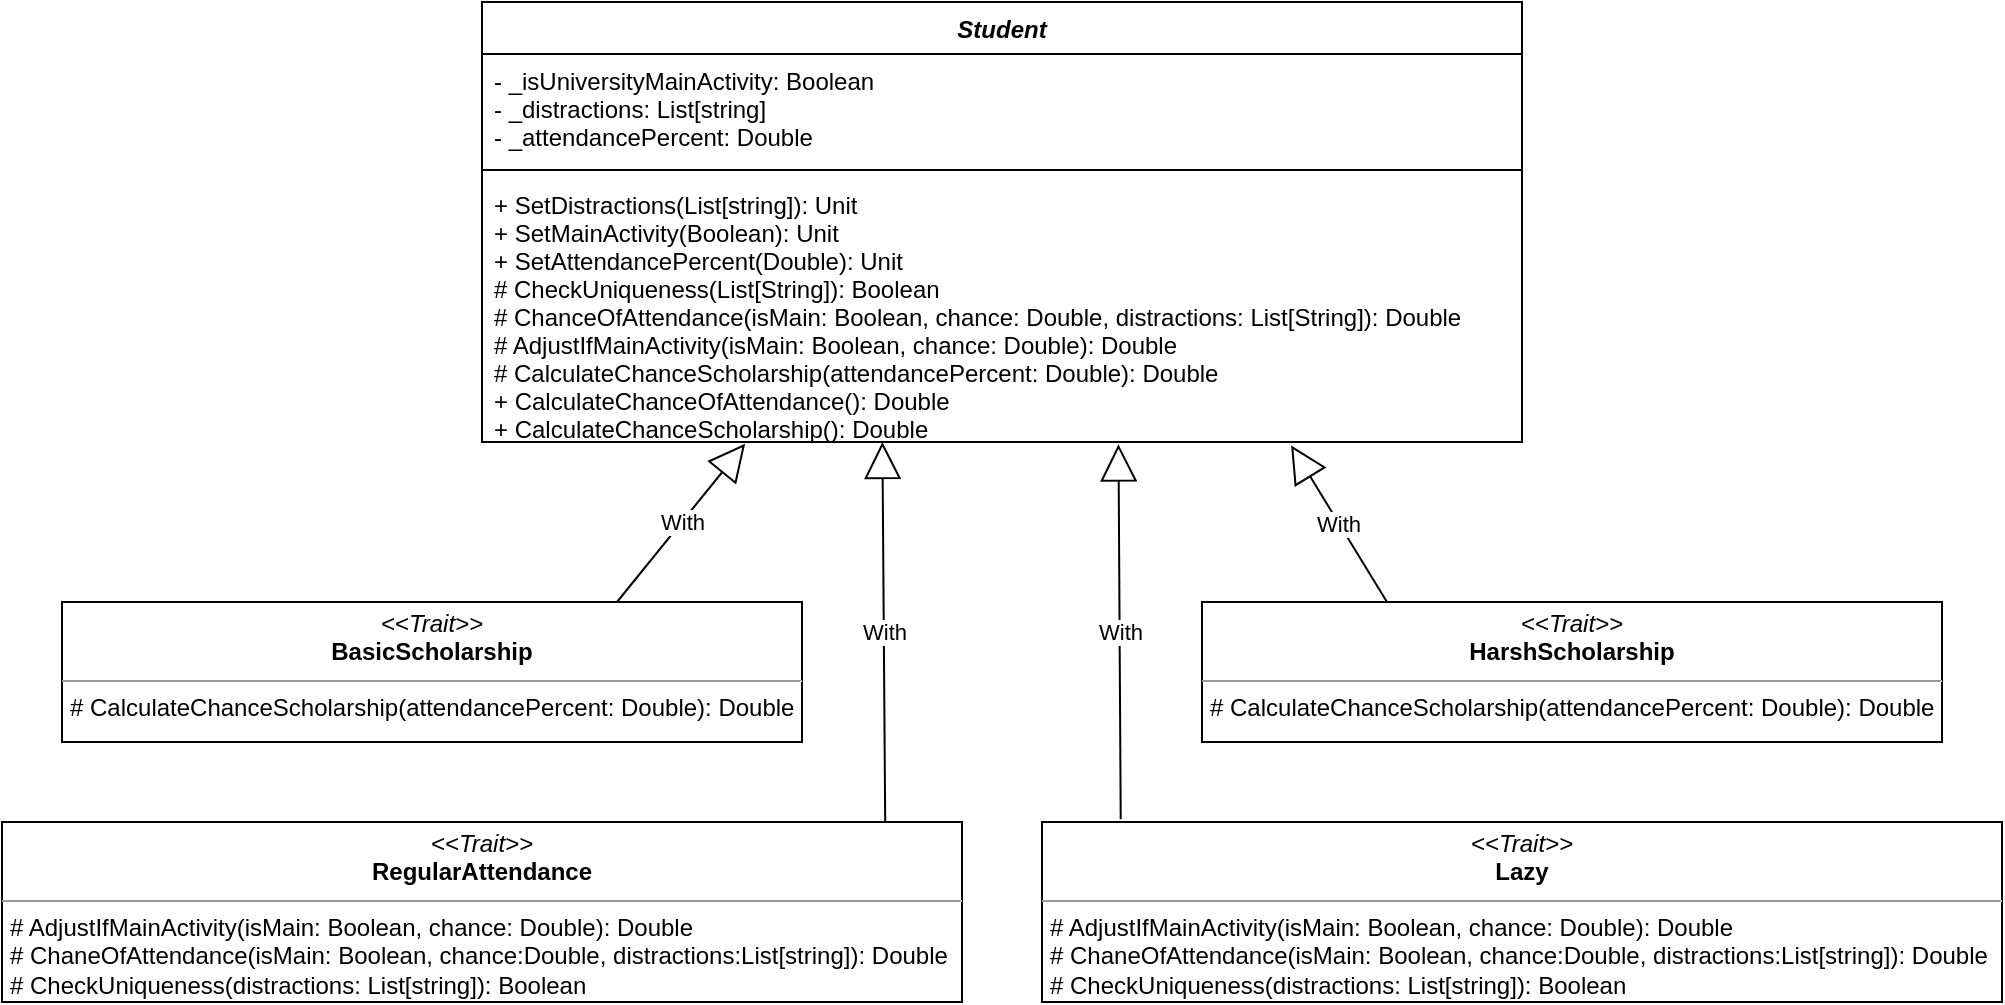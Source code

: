 <mxfile version="12.1.3" type="device" pages="1"><diagram id="UnhXqDa61X9mZ0e2Fls_" name="Page-1"><mxGraphModel dx="3197" dy="1517" grid="1" gridSize="10" guides="1" tooltips="1" connect="1" arrows="1" fold="1" page="1" pageScale="1" pageWidth="850" pageHeight="1100" math="0" shadow="0"><root><mxCell id="0"/><mxCell id="1" parent="0"/><mxCell id="LxFbRT9-tKBOqUQEM3YL-1" value="Student" style="swimlane;fontStyle=3;align=center;verticalAlign=top;childLayout=stackLayout;horizontal=1;startSize=26;horizontalStack=0;resizeParent=1;resizeParentMax=0;resizeLast=0;collapsible=1;marginBottom=0;" vertex="1" parent="1"><mxGeometry x="200" y="220" width="520" height="220" as="geometry"/></mxCell><mxCell id="LxFbRT9-tKBOqUQEM3YL-2" value="- _isUniversityMainActivity: Boolean&#10;- _distractions: List[string]&#10;- _attendancePercent: Double" style="text;strokeColor=none;fillColor=none;align=left;verticalAlign=top;spacingLeft=4;spacingRight=4;overflow=hidden;rotatable=0;points=[[0,0.5],[1,0.5]];portConstraint=eastwest;" vertex="1" parent="LxFbRT9-tKBOqUQEM3YL-1"><mxGeometry y="26" width="520" height="54" as="geometry"/></mxCell><mxCell id="LxFbRT9-tKBOqUQEM3YL-3" value="" style="line;strokeWidth=1;fillColor=none;align=left;verticalAlign=middle;spacingTop=-1;spacingLeft=3;spacingRight=3;rotatable=0;labelPosition=right;points=[];portConstraint=eastwest;" vertex="1" parent="LxFbRT9-tKBOqUQEM3YL-1"><mxGeometry y="80" width="520" height="8" as="geometry"/></mxCell><mxCell id="LxFbRT9-tKBOqUQEM3YL-4" value="+ SetDistractions(List[string]): Unit&#10;+ SetMainActivity(Boolean): Unit&#10;+ SetAttendancePercent(Double): Unit&#10;# CheckUniqueness(List[String]): Boolean&#10;# ChanceOfAttendance(isMain: Boolean, chance: Double, distractions: List[String]): Double&#10;# AdjustIfMainActivity(isMain: Boolean, chance: Double): Double&#10;# CalculateChanceScholarship(attendancePercent: Double): Double&#10;+ CalculateChanceOfAttendance(): Double&#10;+ CalculateChanceScholarship(): Double" style="text;strokeColor=none;fillColor=none;align=left;verticalAlign=top;spacingLeft=4;spacingRight=4;overflow=hidden;rotatable=0;points=[[0,0.5],[1,0.5]];portConstraint=eastwest;" vertex="1" parent="LxFbRT9-tKBOqUQEM3YL-1"><mxGeometry y="88" width="520" height="132" as="geometry"/></mxCell><mxCell id="LxFbRT9-tKBOqUQEM3YL-5" value="&lt;p style=&quot;margin: 0px ; margin-top: 4px ; text-align: center&quot;&gt;&lt;i&gt;&amp;lt;&amp;lt;Trait&amp;gt;&amp;gt;&lt;/i&gt;&lt;br&gt;&lt;b&gt;RegularAttendance&lt;/b&gt;&lt;/p&gt;&lt;hr size=&quot;1&quot;&gt;&lt;p style=&quot;margin: 0px ; margin-left: 4px&quot;&gt;# AdjustIfMainActivity(isMain: Boolean, chance: Double): Double&lt;br&gt;# ChaneOfAttendance(isMain: Boolean, chance:Double, distractions:List[string]): Double&lt;/p&gt;&lt;p style=&quot;margin: 0px ; margin-left: 4px&quot;&gt;# CheckUniqueness(distractions: List[string]): Boolean&lt;/p&gt;" style="verticalAlign=top;align=left;overflow=fill;fontSize=12;fontFamily=Helvetica;html=1;" vertex="1" parent="1"><mxGeometry x="-40" y="630" width="480" height="90" as="geometry"/></mxCell><mxCell id="LxFbRT9-tKBOqUQEM3YL-6" value="&lt;p style=&quot;margin: 0px ; margin-top: 4px ; text-align: center&quot;&gt;&lt;i&gt;&amp;lt;&amp;lt;Trait&amp;gt;&amp;gt;&lt;/i&gt;&lt;br&gt;&lt;b&gt;Lazy&lt;/b&gt;&lt;/p&gt;&lt;hr size=&quot;1&quot;&gt;&lt;p style=&quot;margin: 0px ; margin-left: 4px&quot;&gt;# AdjustIfMainActivity(isMain: Boolean, chance: Double): Double&lt;br&gt;# ChaneOfAttendance(isMain: Boolean, chance:Double, distractions:List[string]): Double&lt;/p&gt;&lt;p style=&quot;margin: 0px ; margin-left: 4px&quot;&gt;# CheckUniqueness(distractions: List[string]): Boolean&lt;/p&gt;" style="verticalAlign=top;align=left;overflow=fill;fontSize=12;fontFamily=Helvetica;html=1;" vertex="1" parent="1"><mxGeometry x="480" y="630" width="480" height="90" as="geometry"/></mxCell><mxCell id="LxFbRT9-tKBOqUQEM3YL-7" value="&lt;p style=&quot;margin: 0px ; margin-top: 4px ; text-align: center&quot;&gt;&lt;i&gt;&amp;lt;&amp;lt;Trait&amp;gt;&amp;gt;&lt;/i&gt;&lt;br&gt;&lt;b&gt;BasicScholarship&lt;/b&gt;&lt;/p&gt;&lt;hr size=&quot;1&quot;&gt;&lt;p style=&quot;margin: 0px ; margin-left: 4px&quot;&gt;# CalculateChanceScholarship(attendancePercent: Double): Double&lt;br&gt;&lt;/p&gt;" style="verticalAlign=top;align=left;overflow=fill;fontSize=12;fontFamily=Helvetica;html=1;" vertex="1" parent="1"><mxGeometry x="-10" y="520" width="370" height="70" as="geometry"/></mxCell><mxCell id="LxFbRT9-tKBOqUQEM3YL-8" value="&lt;p style=&quot;margin: 0px ; margin-top: 4px ; text-align: center&quot;&gt;&lt;i&gt;&amp;lt;&amp;lt;Trait&amp;gt;&amp;gt;&lt;/i&gt;&lt;br&gt;&lt;b&gt;HarshScholarship&lt;/b&gt;&lt;br&gt;&lt;/p&gt;&lt;hr size=&quot;1&quot;&gt;&lt;p style=&quot;margin: 0px ; margin-left: 4px&quot;&gt;# CalculateChanceScholarship(attendancePercent: Double): Double&lt;br&gt;&lt;/p&gt;" style="verticalAlign=top;align=left;overflow=fill;fontSize=12;fontFamily=Helvetica;html=1;" vertex="1" parent="1"><mxGeometry x="560" y="520" width="370" height="70" as="geometry"/></mxCell><mxCell id="LxFbRT9-tKBOqUQEM3YL-9" value="With" style="endArrow=block;endSize=16;endFill=0;html=1;entryX=0.253;entryY=1.007;entryDx=0;entryDy=0;entryPerimeter=0;exitX=0.75;exitY=0;exitDx=0;exitDy=0;" edge="1" parent="1" source="LxFbRT9-tKBOqUQEM3YL-7" target="LxFbRT9-tKBOqUQEM3YL-4"><mxGeometry width="160" relative="1" as="geometry"><mxPoint x="170" y="470" as="sourcePoint"/><mxPoint x="330" y="470" as="targetPoint"/></mxGeometry></mxCell><mxCell id="LxFbRT9-tKBOqUQEM3YL-10" value="With" style="endArrow=block;endSize=16;endFill=0;html=1;entryX=0.385;entryY=1;entryDx=0;entryDy=0;entryPerimeter=0;exitX=0.92;exitY=-0.002;exitDx=0;exitDy=0;exitPerimeter=0;" edge="1" parent="1" source="LxFbRT9-tKBOqUQEM3YL-5" target="LxFbRT9-tKBOqUQEM3YL-4"><mxGeometry width="160" relative="1" as="geometry"><mxPoint x="260" y="480" as="sourcePoint"/><mxPoint x="420" y="480" as="targetPoint"/></mxGeometry></mxCell><mxCell id="LxFbRT9-tKBOqUQEM3YL-11" value="With" style="endArrow=block;endSize=16;endFill=0;html=1;entryX=0.612;entryY=1.009;entryDx=0;entryDy=0;entryPerimeter=0;exitX=0.082;exitY=-0.016;exitDx=0;exitDy=0;exitPerimeter=0;" edge="1" parent="1" source="LxFbRT9-tKBOqUQEM3YL-6" target="LxFbRT9-tKBOqUQEM3YL-4"><mxGeometry width="160" relative="1" as="geometry"><mxPoint x="190" y="490" as="sourcePoint"/><mxPoint x="350" y="490" as="targetPoint"/></mxGeometry></mxCell><mxCell id="LxFbRT9-tKBOqUQEM3YL-12" value="With" style="endArrow=block;endSize=16;endFill=0;html=1;entryX=0.778;entryY=1.013;entryDx=0;entryDy=0;entryPerimeter=0;exitX=0.25;exitY=0;exitDx=0;exitDy=0;" edge="1" parent="1" source="LxFbRT9-tKBOqUQEM3YL-8" target="LxFbRT9-tKBOqUQEM3YL-4"><mxGeometry width="160" relative="1" as="geometry"><mxPoint x="200" y="500" as="sourcePoint"/><mxPoint x="360" y="500" as="targetPoint"/></mxGeometry></mxCell></root></mxGraphModel></diagram></mxfile>